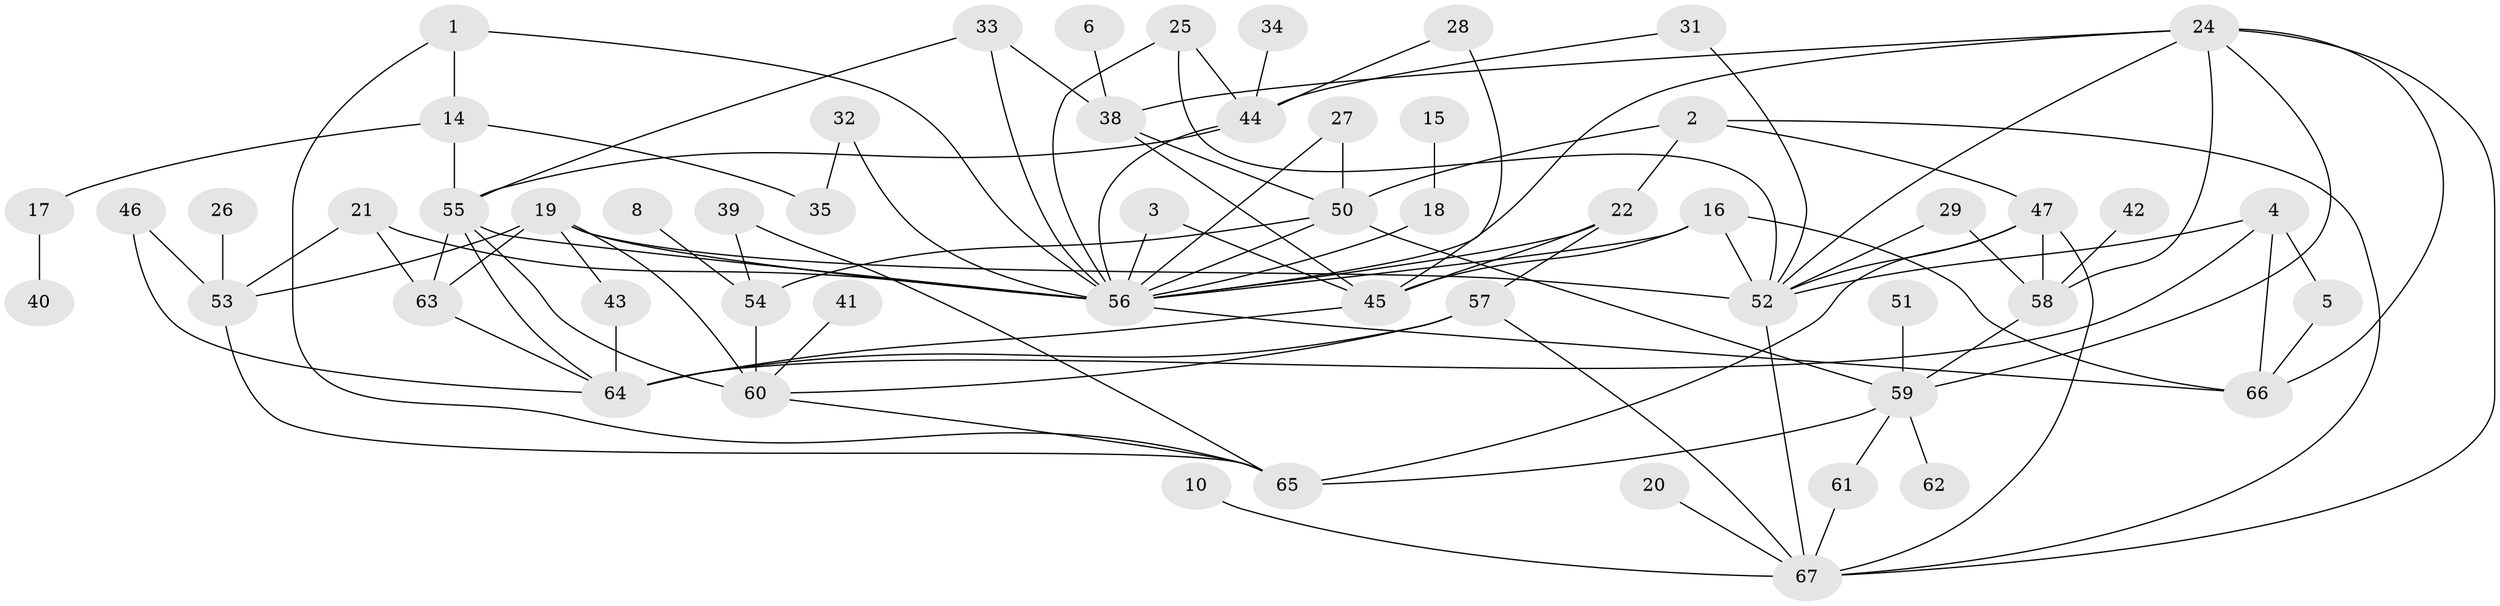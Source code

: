// original degree distribution, {3: 0.20149253731343283, 2: 0.2835820895522388, 1: 0.19402985074626866, 6: 0.022388059701492536, 5: 0.1044776119402985, 4: 0.11194029850746269, 0: 0.06716417910447761, 8: 0.007462686567164179, 7: 0.007462686567164179}
// Generated by graph-tools (version 1.1) at 2025/25/03/09/25 03:25:22]
// undirected, 56 vertices, 103 edges
graph export_dot {
graph [start="1"]
  node [color=gray90,style=filled];
  1;
  2;
  3;
  4;
  5;
  6;
  8;
  10;
  14;
  15;
  16;
  17;
  18;
  19;
  20;
  21;
  22;
  24;
  25;
  26;
  27;
  28;
  29;
  31;
  32;
  33;
  34;
  35;
  38;
  39;
  40;
  41;
  42;
  43;
  44;
  45;
  46;
  47;
  50;
  51;
  52;
  53;
  54;
  55;
  56;
  57;
  58;
  59;
  60;
  61;
  62;
  63;
  64;
  65;
  66;
  67;
  1 -- 14 [weight=1.0];
  1 -- 56 [weight=1.0];
  1 -- 65 [weight=1.0];
  2 -- 22 [weight=1.0];
  2 -- 47 [weight=1.0];
  2 -- 50 [weight=1.0];
  2 -- 67 [weight=1.0];
  3 -- 45 [weight=1.0];
  3 -- 56 [weight=1.0];
  4 -- 5 [weight=1.0];
  4 -- 52 [weight=1.0];
  4 -- 64 [weight=1.0];
  4 -- 66 [weight=1.0];
  5 -- 66 [weight=1.0];
  6 -- 38 [weight=1.0];
  8 -- 54 [weight=1.0];
  10 -- 67 [weight=1.0];
  14 -- 17 [weight=1.0];
  14 -- 35 [weight=1.0];
  14 -- 55 [weight=1.0];
  15 -- 18 [weight=1.0];
  16 -- 45 [weight=1.0];
  16 -- 52 [weight=1.0];
  16 -- 56 [weight=1.0];
  16 -- 66 [weight=1.0];
  17 -- 40 [weight=1.0];
  18 -- 56 [weight=1.0];
  19 -- 43 [weight=1.0];
  19 -- 52 [weight=1.0];
  19 -- 53 [weight=1.0];
  19 -- 56 [weight=1.0];
  19 -- 60 [weight=1.0];
  19 -- 63 [weight=1.0];
  20 -- 67 [weight=1.0];
  21 -- 53 [weight=1.0];
  21 -- 56 [weight=1.0];
  21 -- 63 [weight=1.0];
  22 -- 45 [weight=1.0];
  22 -- 56 [weight=1.0];
  22 -- 57 [weight=1.0];
  24 -- 38 [weight=1.0];
  24 -- 45 [weight=1.0];
  24 -- 52 [weight=1.0];
  24 -- 58 [weight=1.0];
  24 -- 59 [weight=1.0];
  24 -- 66 [weight=1.0];
  24 -- 67 [weight=1.0];
  25 -- 44 [weight=1.0];
  25 -- 52 [weight=1.0];
  25 -- 56 [weight=1.0];
  26 -- 53 [weight=1.0];
  27 -- 50 [weight=1.0];
  27 -- 56 [weight=1.0];
  28 -- 44 [weight=1.0];
  28 -- 56 [weight=1.0];
  29 -- 52 [weight=1.0];
  29 -- 58 [weight=1.0];
  31 -- 44 [weight=1.0];
  31 -- 52 [weight=1.0];
  32 -- 35 [weight=1.0];
  32 -- 56 [weight=1.0];
  33 -- 38 [weight=1.0];
  33 -- 55 [weight=1.0];
  33 -- 56 [weight=1.0];
  34 -- 44 [weight=1.0];
  38 -- 45 [weight=1.0];
  38 -- 50 [weight=1.0];
  39 -- 54 [weight=1.0];
  39 -- 65 [weight=1.0];
  41 -- 60 [weight=1.0];
  42 -- 58 [weight=1.0];
  43 -- 64 [weight=1.0];
  44 -- 55 [weight=1.0];
  44 -- 56 [weight=1.0];
  45 -- 64 [weight=1.0];
  46 -- 53 [weight=1.0];
  46 -- 64 [weight=1.0];
  47 -- 52 [weight=1.0];
  47 -- 58 [weight=2.0];
  47 -- 65 [weight=1.0];
  47 -- 67 [weight=1.0];
  50 -- 54 [weight=1.0];
  50 -- 56 [weight=1.0];
  50 -- 59 [weight=1.0];
  51 -- 59 [weight=1.0];
  52 -- 67 [weight=1.0];
  53 -- 65 [weight=1.0];
  54 -- 60 [weight=2.0];
  55 -- 56 [weight=1.0];
  55 -- 60 [weight=1.0];
  55 -- 63 [weight=1.0];
  55 -- 64 [weight=1.0];
  56 -- 66 [weight=1.0];
  57 -- 60 [weight=1.0];
  57 -- 64 [weight=1.0];
  57 -- 67 [weight=1.0];
  58 -- 59 [weight=1.0];
  59 -- 61 [weight=1.0];
  59 -- 62 [weight=1.0];
  59 -- 65 [weight=2.0];
  60 -- 65 [weight=1.0];
  61 -- 67 [weight=1.0];
  63 -- 64 [weight=1.0];
}
